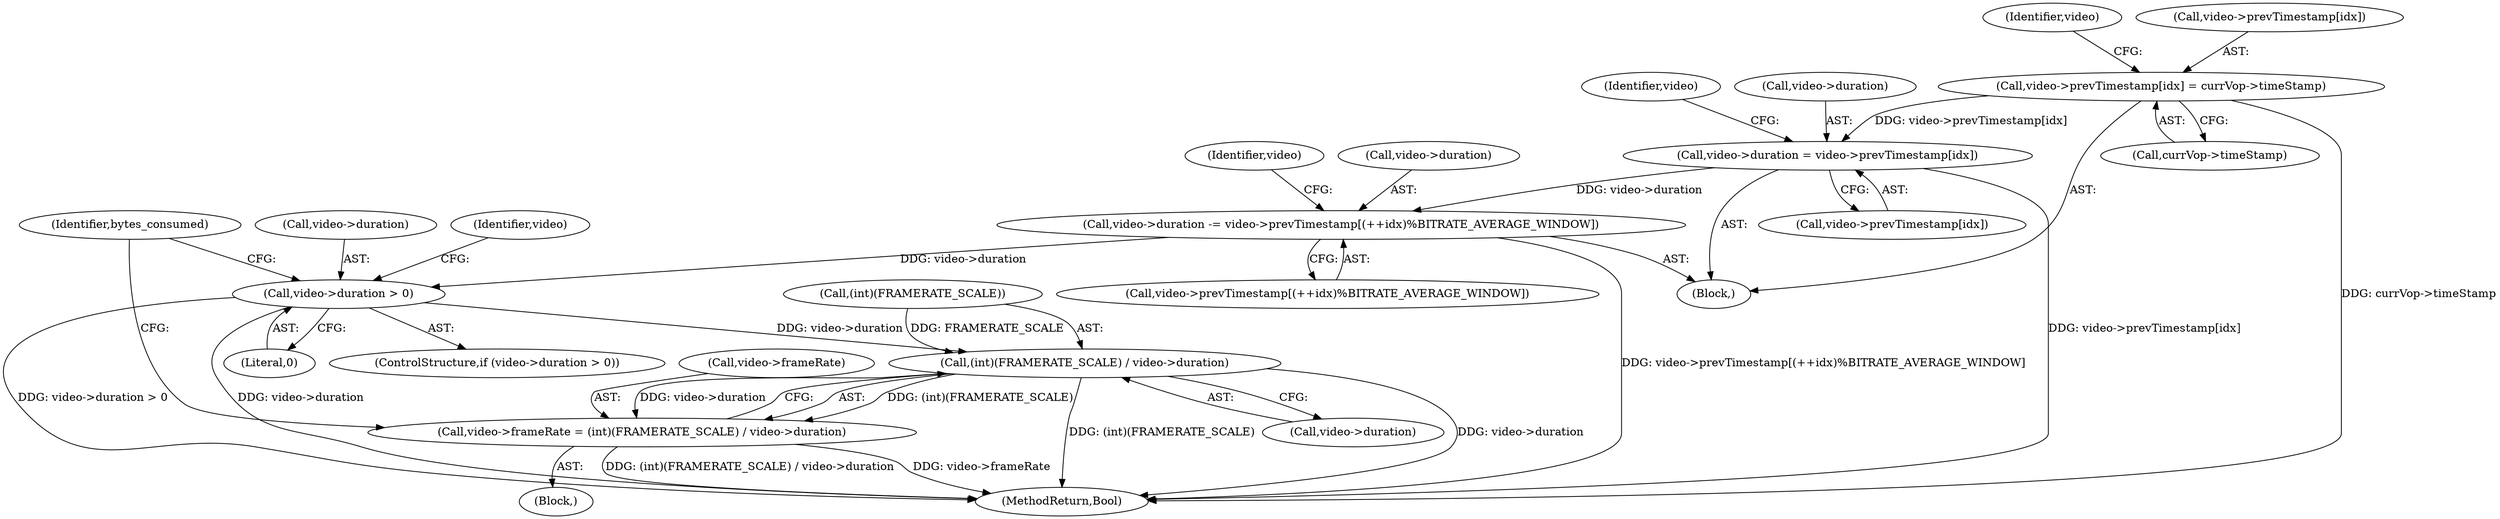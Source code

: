 digraph "0_Android_961e5ac5788b52304e64b9a509781beaf5201fb0_1@pointer" {
"1000487" [label="(Call,video->prevTimestamp[idx] = currVop->timeStamp)"];
"1000501" [label="(Call,video->duration = video->prevTimestamp[idx])"];
"1000510" [label="(Call,video->duration -= video->prevTimestamp[(++idx)%BITRATE_AVERAGE_WINDOW])"];
"1000523" [label="(Call,video->duration > 0)"];
"1000533" [label="(Call,(int)(FRAMERATE_SCALE) / video->duration)"];
"1000529" [label="(Call,video->frameRate = (int)(FRAMERATE_SCALE) / video->duration)"];
"1000501" [label="(Call,video->duration = video->prevTimestamp[idx])"];
"1000528" [label="(Block,)"];
"1000498" [label="(Identifier,video)"];
"1000664" [label="(MethodReturn,Bool)"];
"1000541" [label="(Identifier,bytes_consumed)"];
"1000529" [label="(Call,video->frameRate = (int)(FRAMERATE_SCALE) / video->duration)"];
"1000525" [label="(Identifier,video)"];
"1000514" [label="(Call,video->prevTimestamp[(++idx)%BITRATE_AVERAGE_WINDOW])"];
"1000511" [label="(Call,video->duration)"];
"1000502" [label="(Call,video->duration)"];
"1000527" [label="(Literal,0)"];
"1000530" [label="(Call,video->frameRate)"];
"1000510" [label="(Call,video->duration -= video->prevTimestamp[(++idx)%BITRATE_AVERAGE_WINDOW])"];
"1000523" [label="(Call,video->duration > 0)"];
"1000522" [label="(ControlStructure,if (video->duration > 0))"];
"1000533" [label="(Call,(int)(FRAMERATE_SCALE) / video->duration)"];
"1000537" [label="(Call,video->duration)"];
"1000487" [label="(Call,video->prevTimestamp[idx] = currVop->timeStamp)"];
"1000488" [label="(Call,video->prevTimestamp[idx])"];
"1000512" [label="(Identifier,video)"];
"1000534" [label="(Call,(int)(FRAMERATE_SCALE))"];
"1000505" [label="(Call,video->prevTimestamp[idx])"];
"1000144" [label="(Block,)"];
"1000493" [label="(Call,currVop->timeStamp)"];
"1000524" [label="(Call,video->duration)"];
"1000531" [label="(Identifier,video)"];
"1000487" -> "1000144"  [label="AST: "];
"1000487" -> "1000493"  [label="CFG: "];
"1000488" -> "1000487"  [label="AST: "];
"1000493" -> "1000487"  [label="AST: "];
"1000498" -> "1000487"  [label="CFG: "];
"1000487" -> "1000664"  [label="DDG: currVop->timeStamp"];
"1000487" -> "1000501"  [label="DDG: video->prevTimestamp[idx]"];
"1000501" -> "1000144"  [label="AST: "];
"1000501" -> "1000505"  [label="CFG: "];
"1000502" -> "1000501"  [label="AST: "];
"1000505" -> "1000501"  [label="AST: "];
"1000512" -> "1000501"  [label="CFG: "];
"1000501" -> "1000664"  [label="DDG: video->prevTimestamp[idx]"];
"1000501" -> "1000510"  [label="DDG: video->duration"];
"1000510" -> "1000144"  [label="AST: "];
"1000510" -> "1000514"  [label="CFG: "];
"1000511" -> "1000510"  [label="AST: "];
"1000514" -> "1000510"  [label="AST: "];
"1000525" -> "1000510"  [label="CFG: "];
"1000510" -> "1000664"  [label="DDG: video->prevTimestamp[(++idx)%BITRATE_AVERAGE_WINDOW]"];
"1000510" -> "1000523"  [label="DDG: video->duration"];
"1000523" -> "1000522"  [label="AST: "];
"1000523" -> "1000527"  [label="CFG: "];
"1000524" -> "1000523"  [label="AST: "];
"1000527" -> "1000523"  [label="AST: "];
"1000531" -> "1000523"  [label="CFG: "];
"1000541" -> "1000523"  [label="CFG: "];
"1000523" -> "1000664"  [label="DDG: video->duration"];
"1000523" -> "1000664"  [label="DDG: video->duration > 0"];
"1000523" -> "1000533"  [label="DDG: video->duration"];
"1000533" -> "1000529"  [label="AST: "];
"1000533" -> "1000537"  [label="CFG: "];
"1000534" -> "1000533"  [label="AST: "];
"1000537" -> "1000533"  [label="AST: "];
"1000529" -> "1000533"  [label="CFG: "];
"1000533" -> "1000664"  [label="DDG: (int)(FRAMERATE_SCALE)"];
"1000533" -> "1000664"  [label="DDG: video->duration"];
"1000533" -> "1000529"  [label="DDG: (int)(FRAMERATE_SCALE)"];
"1000533" -> "1000529"  [label="DDG: video->duration"];
"1000534" -> "1000533"  [label="DDG: FRAMERATE_SCALE"];
"1000529" -> "1000528"  [label="AST: "];
"1000530" -> "1000529"  [label="AST: "];
"1000541" -> "1000529"  [label="CFG: "];
"1000529" -> "1000664"  [label="DDG: (int)(FRAMERATE_SCALE) / video->duration"];
"1000529" -> "1000664"  [label="DDG: video->frameRate"];
}
